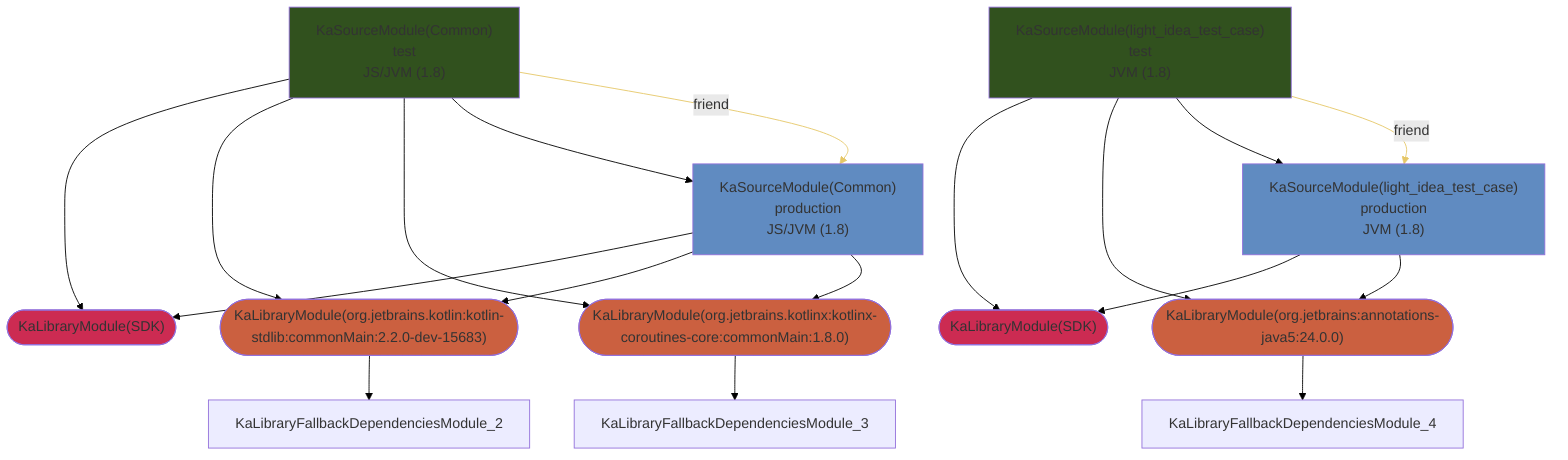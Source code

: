 graph TD
  KaLibraryModule_0(["KaLibraryModule(SDK)"])
  KaLibraryModule_1(["KaLibraryModule(SDK)"])
  KaLibraryModule_2(["KaLibraryModule(org.jetbrains.kotlin:kotlin-stdlib:commonMain:2.2.0-dev-15683)"])
  KaLibraryModule_3(["KaLibraryModule(org.jetbrains.kotlinx:kotlinx-coroutines-core:commonMain:1.8.0)"])
  KaLibraryModule_4(["KaLibraryModule(org.jetbrains:annotations-java5:24.0.0)"])
  KaSourceModule_5["KaSourceModule(Common)<br />production<br />JS/JVM (1.8)"]
  KaSourceModule_6["KaSourceModule(Common)<br />test<br />JS/JVM (1.8)"]
  KaSourceModule_7["KaSourceModule(light_idea_test_case)<br />production<br />JVM (1.8)"]
  KaSourceModule_8["KaSourceModule(light_idea_test_case)<br />test<br />JVM (1.8)"]
  style KaLibraryModule_0 fill:#CC2B52
  style KaLibraryModule_1 fill:#CC2B52
  style KaLibraryModule_2 fill:#CB6040
  style KaLibraryModule_3 fill:#CB6040
  style KaLibraryModule_4 fill:#CB6040
  style KaSourceModule_5 fill:#608BC1
  style KaSourceModule_6 fill:#31511E
  style KaSourceModule_7 fill:#608BC1
  style KaSourceModule_8 fill:#31511E
  KaLibraryModule_2 --> KaLibraryFallbackDependenciesModule_2
  KaLibraryModule_3 --> KaLibraryFallbackDependenciesModule_3
  KaLibraryModule_4 --> KaLibraryFallbackDependenciesModule_4
  KaSourceModule_5 --> KaLibraryModule_0
  KaSourceModule_5 --> KaLibraryModule_2
  KaSourceModule_5 --> KaLibraryModule_3
  KaSourceModule_6 --> KaLibraryModule_0
  KaSourceModule_6 --> KaLibraryModule_2
  KaSourceModule_6 --> KaLibraryModule_3
  KaSourceModule_6 --> KaSourceModule_5
  KaSourceModule_7 --> KaLibraryModule_1
  KaSourceModule_7 --> KaLibraryModule_4
  KaSourceModule_8 --> KaLibraryModule_1
  KaSourceModule_8 --> KaLibraryModule_4
  KaSourceModule_8 --> KaSourceModule_7
  KaSourceModule_6 --friend--> KaSourceModule_5
  KaSourceModule_8 --friend--> KaSourceModule_7
  linkStyle 0 stroke:black
  linkStyle 1 stroke:black
  linkStyle 2 stroke:black
  linkStyle 3 stroke:black
  linkStyle 4 stroke:black
  linkStyle 5 stroke:black
  linkStyle 6 stroke:black
  linkStyle 7 stroke:black
  linkStyle 8 stroke:black
  linkStyle 9 stroke:black
  linkStyle 10 stroke:black
  linkStyle 11 stroke:black
  linkStyle 12 stroke:black
  linkStyle 13 stroke:black
  linkStyle 14 stroke:black
  linkStyle 15 stroke:#E6C767
  linkStyle 16 stroke:#E6C767